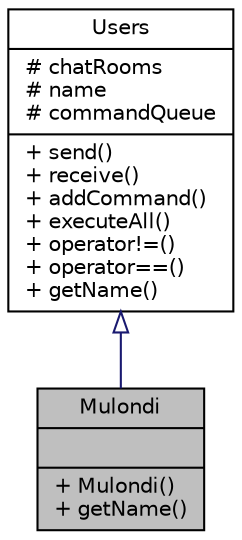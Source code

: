 digraph "Mulondi"
{
 // LATEX_PDF_SIZE
  edge [fontname="Helvetica",fontsize="10",labelfontname="Helvetica",labelfontsize="10"];
  node [fontname="Helvetica",fontsize="10",shape=record];
  Node1 [label="{Mulondi\n||+ Mulondi()\l+ getName()\l}",height=0.2,width=0.4,color="black", fillcolor="grey75", style="filled", fontcolor="black",tooltip="Concrete user class representing Mulondi user type."];
  Node2 -> Node1 [dir="back",color="midnightblue",fontsize="10",style="solid",arrowtail="onormal",fontname="Helvetica"];
  Node2 [label="{Users\n|# chatRooms\l# name\l# commandQueue\l|+ send()\l+ receive()\l+ addCommand()\l+ executeAll()\l+ operator!=()\l+ operator==()\l+ getName()\l}",height=0.2,width=0.4,color="black", fillcolor="white", style="filled",URL="$classUsers.html",tooltip="Abstract base class representing a user in the chat system."];
}
